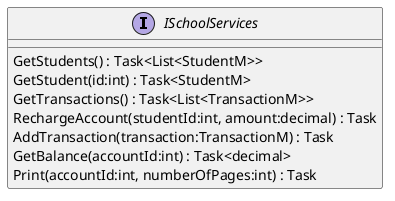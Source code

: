 @startuml
interface ISchoolServices {
    GetStudents() : Task<List<StudentM>>
    GetStudent(id:int) : Task<StudentM>
    GetTransactions() : Task<List<TransactionM>>
    RechargeAccount(studentId:int, amount:decimal) : Task
    AddTransaction(transaction:TransactionM) : Task
    GetBalance(accountId:int) : Task<decimal>
    Print(accountId:int, numberOfPages:int) : Task
}
@enduml
